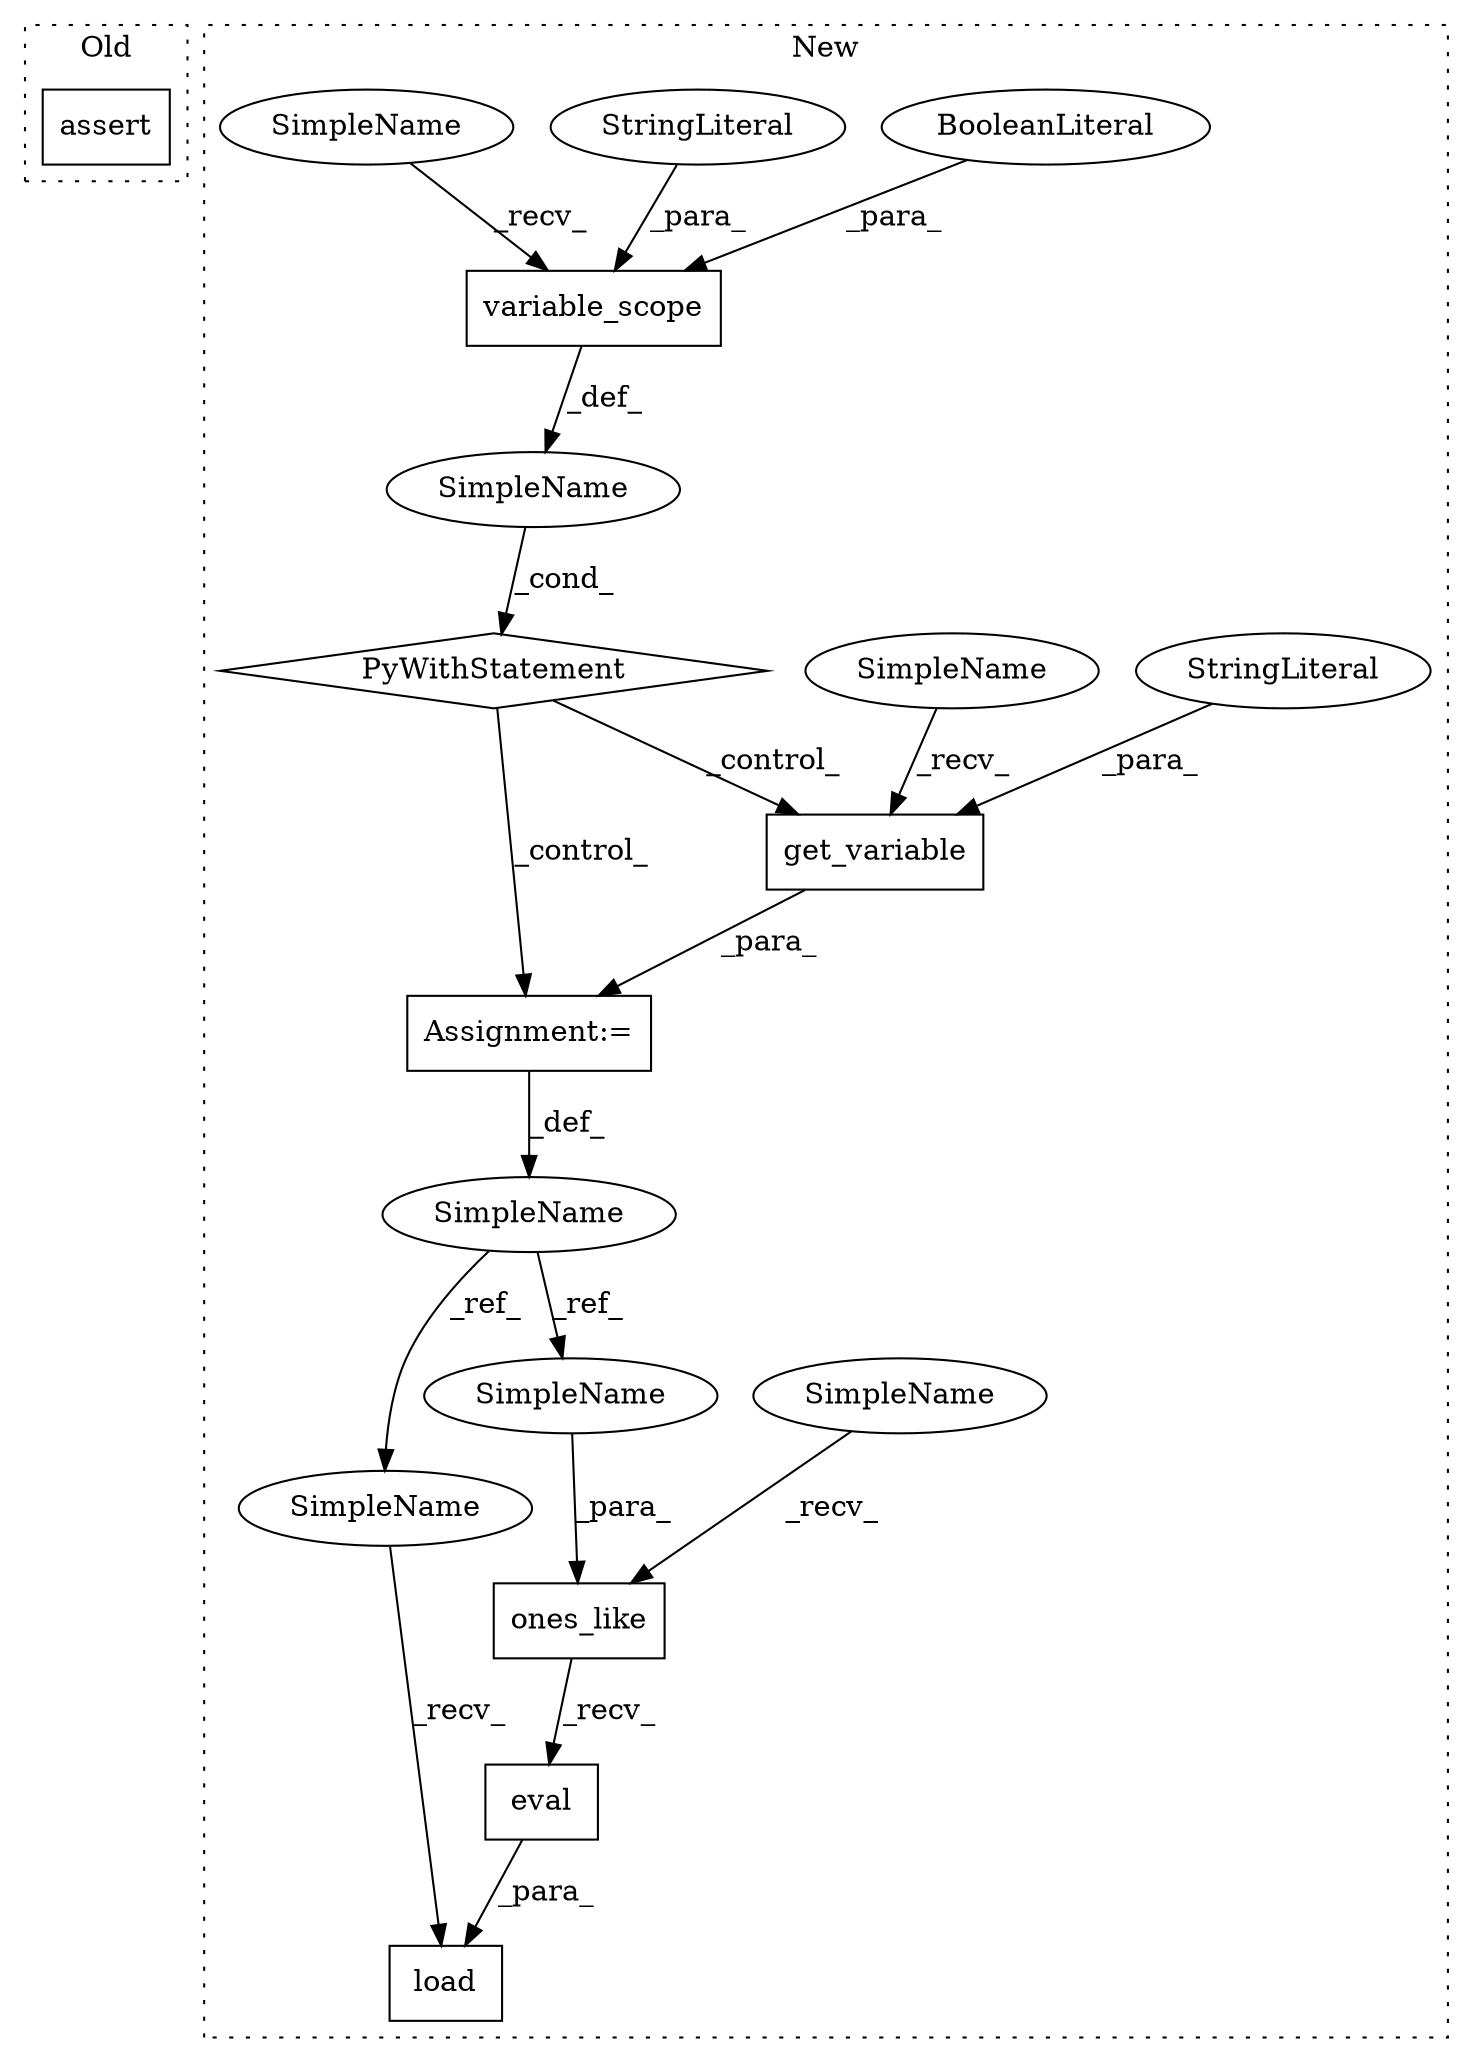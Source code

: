digraph G {
subgraph cluster0 {
1 [label="assert" a="6" s="4666" l="7" shape="box"];
label = "Old";
style="dotted";
}
subgraph cluster1 {
2 [label="variable_scope" a="32" s="4391,4442" l="15,1" shape="box"];
3 [label="get_variable" a="32" s="4475,4500" l="13,1" shape="box"];
4 [label="SimpleName" a="42" s="" l="" shape="ellipse"];
5 [label="PyWithStatement" a="104" s="4370,4443" l="10,2" shape="diamond"];
6 [label="Assignment:=" a="7" s="4463" l="1" shape="box"];
7 [label="StringLiteral" a="45" s="4488" l="12" shape="ellipse"];
8 [label="eval" a="32" s="4562" l="6" shape="box"];
9 [label="load" a="32" s="4524,4568" l="5,1" shape="box"];
10 [label="ones_like" a="32" s="4540,4560" l="10,1" shape="box"];
11 [label="BooleanLiteral" a="9" s="4438" l="4" shape="ellipse"];
12 [label="SimpleName" a="42" s="4453" l="10" shape="ellipse"];
13 [label="StringLiteral" a="45" s="4406" l="31" shape="ellipse"];
14 [label="SimpleName" a="42" s="4464" l="10" shape="ellipse"];
15 [label="SimpleName" a="42" s="4529" l="10" shape="ellipse"];
16 [label="SimpleName" a="42" s="4380" l="10" shape="ellipse"];
17 [label="SimpleName" a="42" s="4513" l="10" shape="ellipse"];
18 [label="SimpleName" a="42" s="4550" l="10" shape="ellipse"];
label = "New";
style="dotted";
}
2 -> 4 [label="_def_"];
3 -> 6 [label="_para_"];
4 -> 5 [label="_cond_"];
5 -> 3 [label="_control_"];
5 -> 6 [label="_control_"];
6 -> 12 [label="_def_"];
7 -> 3 [label="_para_"];
8 -> 9 [label="_para_"];
10 -> 8 [label="_recv_"];
11 -> 2 [label="_para_"];
12 -> 17 [label="_ref_"];
12 -> 18 [label="_ref_"];
13 -> 2 [label="_para_"];
14 -> 3 [label="_recv_"];
15 -> 10 [label="_recv_"];
16 -> 2 [label="_recv_"];
17 -> 9 [label="_recv_"];
18 -> 10 [label="_para_"];
}